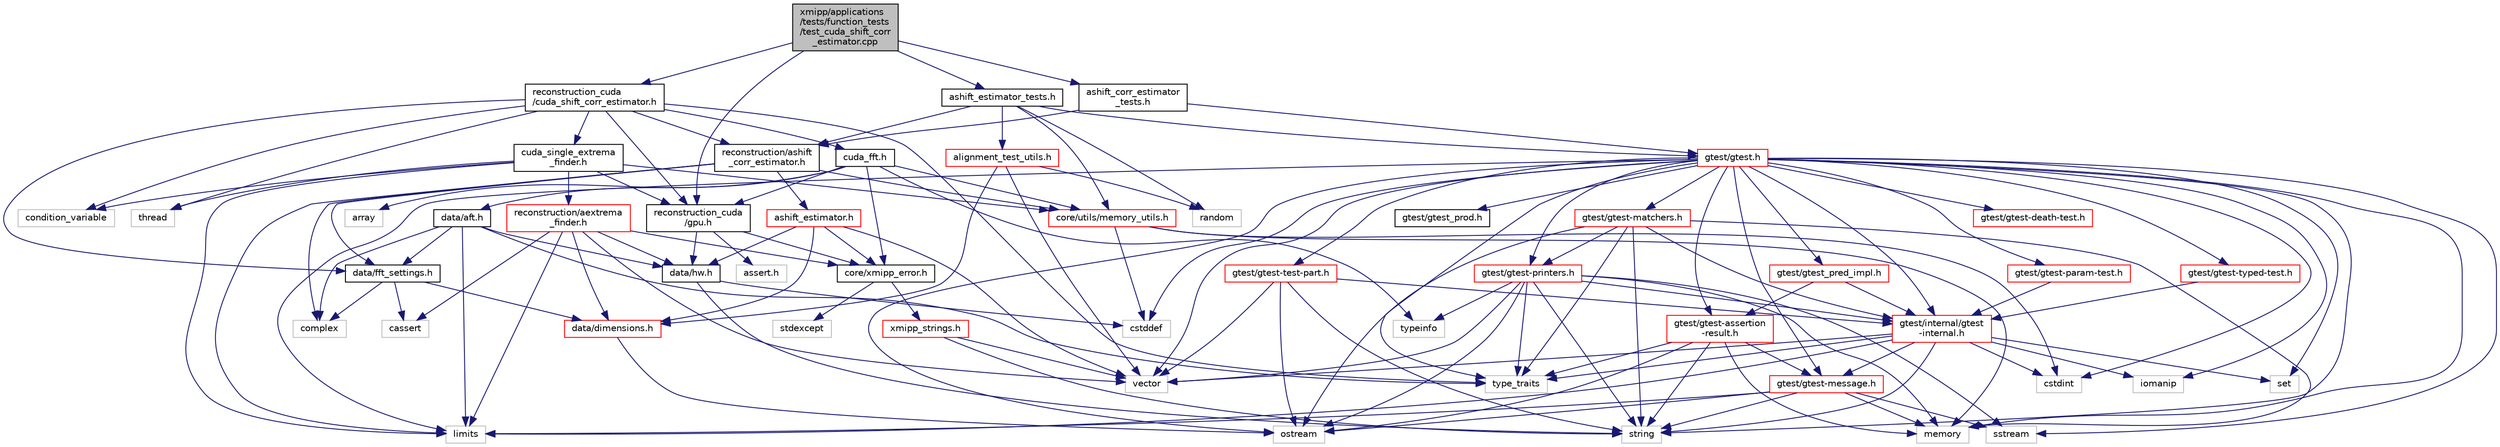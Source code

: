 digraph "xmipp/applications/tests/function_tests/test_cuda_shift_corr_estimator.cpp"
{
  edge [fontname="Helvetica",fontsize="10",labelfontname="Helvetica",labelfontsize="10"];
  node [fontname="Helvetica",fontsize="10",shape=record];
  Node0 [label="xmipp/applications\l/tests/function_tests\l/test_cuda_shift_corr\l_estimator.cpp",height=0.2,width=0.4,color="black", fillcolor="grey75", style="filled", fontcolor="black"];
  Node0 -> Node1 [color="midnightblue",fontsize="10",style="solid",fontname="Helvetica"];
  Node1 [label="reconstruction_cuda\l/gpu.h",height=0.2,width=0.4,color="black", fillcolor="white", style="filled",URL="$gpu_8h.html"];
  Node1 -> Node2 [color="midnightblue",fontsize="10",style="solid",fontname="Helvetica"];
  Node2 [label="assert.h",height=0.2,width=0.4,color="grey75", fillcolor="white", style="filled"];
  Node1 -> Node3 [color="midnightblue",fontsize="10",style="solid",fontname="Helvetica"];
  Node3 [label="data/hw.h",height=0.2,width=0.4,color="black", fillcolor="white", style="filled",URL="$hw_8h.html"];
  Node3 -> Node4 [color="midnightblue",fontsize="10",style="solid",fontname="Helvetica"];
  Node4 [label="string",height=0.2,width=0.4,color="grey75", fillcolor="white", style="filled"];
  Node3 -> Node5 [color="midnightblue",fontsize="10",style="solid",fontname="Helvetica"];
  Node5 [label="cstddef",height=0.2,width=0.4,color="grey75", fillcolor="white", style="filled"];
  Node1 -> Node6 [color="midnightblue",fontsize="10",style="solid",fontname="Helvetica"];
  Node6 [label="core/xmipp_error.h",height=0.2,width=0.4,color="black", fillcolor="white", style="filled",URL="$xmipp__error_8h.html"];
  Node6 -> Node7 [color="midnightblue",fontsize="10",style="solid",fontname="Helvetica"];
  Node7 [label="stdexcept",height=0.2,width=0.4,color="grey75", fillcolor="white", style="filled"];
  Node6 -> Node8 [color="midnightblue",fontsize="10",style="solid",fontname="Helvetica"];
  Node8 [label="xmipp_strings.h",height=0.2,width=0.4,color="red", fillcolor="white", style="filled",URL="$xmipp__strings_8h.html"];
  Node8 -> Node9 [color="midnightblue",fontsize="10",style="solid",fontname="Helvetica"];
  Node9 [label="vector",height=0.2,width=0.4,color="grey75", fillcolor="white", style="filled"];
  Node8 -> Node4 [color="midnightblue",fontsize="10",style="solid",fontname="Helvetica"];
  Node0 -> Node11 [color="midnightblue",fontsize="10",style="solid",fontname="Helvetica"];
  Node11 [label="reconstruction_cuda\l/cuda_shift_corr_estimator.h",height=0.2,width=0.4,color="black", fillcolor="white", style="filled",URL="$cuda__shift__corr__estimator_8h.html"];
  Node11 -> Node12 [color="midnightblue",fontsize="10",style="solid",fontname="Helvetica"];
  Node12 [label="type_traits",height=0.2,width=0.4,color="grey75", fillcolor="white", style="filled"];
  Node11 -> Node13 [color="midnightblue",fontsize="10",style="solid",fontname="Helvetica"];
  Node13 [label="reconstruction/ashift\l_corr_estimator.h",height=0.2,width=0.4,color="black", fillcolor="white", style="filled",URL="$ashift__corr__estimator_8h.html"];
  Node13 -> Node14 [color="midnightblue",fontsize="10",style="solid",fontname="Helvetica"];
  Node14 [label="ashift_estimator.h",height=0.2,width=0.4,color="red", fillcolor="white", style="filled",URL="$ashift__estimator_8h.html"];
  Node14 -> Node3 [color="midnightblue",fontsize="10",style="solid",fontname="Helvetica"];
  Node14 -> Node15 [color="midnightblue",fontsize="10",style="solid",fontname="Helvetica"];
  Node15 [label="data/dimensions.h",height=0.2,width=0.4,color="red", fillcolor="white", style="filled",URL="$dimensions_8h.html"];
  Node15 -> Node16 [color="midnightblue",fontsize="10",style="solid",fontname="Helvetica"];
  Node16 [label="ostream",height=0.2,width=0.4,color="grey75", fillcolor="white", style="filled"];
  Node14 -> Node6 [color="midnightblue",fontsize="10",style="solid",fontname="Helvetica"];
  Node14 -> Node9 [color="midnightblue",fontsize="10",style="solid",fontname="Helvetica"];
  Node13 -> Node22 [color="midnightblue",fontsize="10",style="solid",fontname="Helvetica"];
  Node22 [label="data/fft_settings.h",height=0.2,width=0.4,color="black", fillcolor="white", style="filled",URL="$fft__settings_8h.html"];
  Node22 -> Node15 [color="midnightblue",fontsize="10",style="solid",fontname="Helvetica"];
  Node22 -> Node23 [color="midnightblue",fontsize="10",style="solid",fontname="Helvetica"];
  Node23 [label="cassert",height=0.2,width=0.4,color="grey75", fillcolor="white", style="filled"];
  Node22 -> Node24 [color="midnightblue",fontsize="10",style="solid",fontname="Helvetica"];
  Node24 [label="complex",height=0.2,width=0.4,color="grey75", fillcolor="white", style="filled"];
  Node13 -> Node25 [color="midnightblue",fontsize="10",style="solid",fontname="Helvetica"];
  Node25 [label="core/utils/memory_utils.h",height=0.2,width=0.4,color="red", fillcolor="white", style="filled",URL="$memory__utils_8h.html"];
  Node25 -> Node5 [color="midnightblue",fontsize="10",style="solid",fontname="Helvetica"];
  Node25 -> Node27 [color="midnightblue",fontsize="10",style="solid",fontname="Helvetica"];
  Node27 [label="cstdint",height=0.2,width=0.4,color="grey75", fillcolor="white", style="filled"];
  Node25 -> Node28 [color="midnightblue",fontsize="10",style="solid",fontname="Helvetica"];
  Node28 [label="memory",height=0.2,width=0.4,color="grey75", fillcolor="white", style="filled"];
  Node13 -> Node24 [color="midnightblue",fontsize="10",style="solid",fontname="Helvetica"];
  Node13 -> Node31 [color="midnightblue",fontsize="10",style="solid",fontname="Helvetica"];
  Node31 [label="limits",height=0.2,width=0.4,color="grey75", fillcolor="white", style="filled"];
  Node11 -> Node22 [color="midnightblue",fontsize="10",style="solid",fontname="Helvetica"];
  Node11 -> Node32 [color="midnightblue",fontsize="10",style="solid",fontname="Helvetica"];
  Node32 [label="cuda_fft.h",height=0.2,width=0.4,color="black", fillcolor="white", style="filled",URL="$cuda__fft_8h.html"];
  Node32 -> Node33 [color="midnightblue",fontsize="10",style="solid",fontname="Helvetica"];
  Node33 [label="array",height=0.2,width=0.4,color="grey75", fillcolor="white", style="filled"];
  Node32 -> Node34 [color="midnightblue",fontsize="10",style="solid",fontname="Helvetica"];
  Node34 [label="typeinfo",height=0.2,width=0.4,color="grey75", fillcolor="white", style="filled"];
  Node32 -> Node35 [color="midnightblue",fontsize="10",style="solid",fontname="Helvetica"];
  Node35 [label="data/aft.h",height=0.2,width=0.4,color="black", fillcolor="white", style="filled",URL="$aft_8h.html"];
  Node35 -> Node12 [color="midnightblue",fontsize="10",style="solid",fontname="Helvetica"];
  Node35 -> Node24 [color="midnightblue",fontsize="10",style="solid",fontname="Helvetica"];
  Node35 -> Node31 [color="midnightblue",fontsize="10",style="solid",fontname="Helvetica"];
  Node35 -> Node3 [color="midnightblue",fontsize="10",style="solid",fontname="Helvetica"];
  Node35 -> Node22 [color="midnightblue",fontsize="10",style="solid",fontname="Helvetica"];
  Node32 -> Node6 [color="midnightblue",fontsize="10",style="solid",fontname="Helvetica"];
  Node32 -> Node25 [color="midnightblue",fontsize="10",style="solid",fontname="Helvetica"];
  Node32 -> Node1 [color="midnightblue",fontsize="10",style="solid",fontname="Helvetica"];
  Node11 -> Node1 [color="midnightblue",fontsize="10",style="solid",fontname="Helvetica"];
  Node11 -> Node36 [color="midnightblue",fontsize="10",style="solid",fontname="Helvetica"];
  Node36 [label="thread",height=0.2,width=0.4,color="grey75", fillcolor="white", style="filled"];
  Node11 -> Node37 [color="midnightblue",fontsize="10",style="solid",fontname="Helvetica"];
  Node37 [label="condition_variable",height=0.2,width=0.4,color="grey75", fillcolor="white", style="filled"];
  Node11 -> Node38 [color="midnightblue",fontsize="10",style="solid",fontname="Helvetica"];
  Node38 [label="cuda_single_extrema\l_finder.h",height=0.2,width=0.4,color="black", fillcolor="white", style="filled",URL="$cuda__single__extrema__finder_8h.html"];
  Node38 -> Node1 [color="midnightblue",fontsize="10",style="solid",fontname="Helvetica"];
  Node38 -> Node31 [color="midnightblue",fontsize="10",style="solid",fontname="Helvetica"];
  Node38 -> Node36 [color="midnightblue",fontsize="10",style="solid",fontname="Helvetica"];
  Node38 -> Node37 [color="midnightblue",fontsize="10",style="solid",fontname="Helvetica"];
  Node38 -> Node25 [color="midnightblue",fontsize="10",style="solid",fontname="Helvetica"];
  Node38 -> Node39 [color="midnightblue",fontsize="10",style="solid",fontname="Helvetica"];
  Node39 [label="reconstruction/aextrema\l_finder.h",height=0.2,width=0.4,color="red", fillcolor="white", style="filled",URL="$aextrema__finder_8h.html"];
  Node39 -> Node15 [color="midnightblue",fontsize="10",style="solid",fontname="Helvetica"];
  Node39 -> Node3 [color="midnightblue",fontsize="10",style="solid",fontname="Helvetica"];
  Node39 -> Node6 [color="midnightblue",fontsize="10",style="solid",fontname="Helvetica"];
  Node39 -> Node9 [color="midnightblue",fontsize="10",style="solid",fontname="Helvetica"];
  Node39 -> Node23 [color="midnightblue",fontsize="10",style="solid",fontname="Helvetica"];
  Node39 -> Node31 [color="midnightblue",fontsize="10",style="solid",fontname="Helvetica"];
  Node0 -> Node41 [color="midnightblue",fontsize="10",style="solid",fontname="Helvetica"];
  Node41 [label="ashift_corr_estimator\l_tests.h",height=0.2,width=0.4,color="black", fillcolor="white", style="filled",URL="$ashift__corr__estimator__tests_8h.html"];
  Node41 -> Node42 [color="midnightblue",fontsize="10",style="solid",fontname="Helvetica"];
  Node42 [label="gtest/gtest.h",height=0.2,width=0.4,color="red", fillcolor="white", style="filled",URL="$gtest_8h.html"];
  Node42 -> Node5 [color="midnightblue",fontsize="10",style="solid",fontname="Helvetica"];
  Node42 -> Node27 [color="midnightblue",fontsize="10",style="solid",fontname="Helvetica"];
  Node42 -> Node43 [color="midnightblue",fontsize="10",style="solid",fontname="Helvetica"];
  Node43 [label="iomanip",height=0.2,width=0.4,color="grey75", fillcolor="white", style="filled"];
  Node42 -> Node31 [color="midnightblue",fontsize="10",style="solid",fontname="Helvetica"];
  Node42 -> Node28 [color="midnightblue",fontsize="10",style="solid",fontname="Helvetica"];
  Node42 -> Node16 [color="midnightblue",fontsize="10",style="solid",fontname="Helvetica"];
  Node42 -> Node44 [color="midnightblue",fontsize="10",style="solid",fontname="Helvetica"];
  Node44 [label="set",height=0.2,width=0.4,color="grey75", fillcolor="white", style="filled"];
  Node42 -> Node45 [color="midnightblue",fontsize="10",style="solid",fontname="Helvetica"];
  Node45 [label="sstream",height=0.2,width=0.4,color="grey75", fillcolor="white", style="filled"];
  Node42 -> Node4 [color="midnightblue",fontsize="10",style="solid",fontname="Helvetica"];
  Node42 -> Node12 [color="midnightblue",fontsize="10",style="solid",fontname="Helvetica"];
  Node42 -> Node9 [color="midnightblue",fontsize="10",style="solid",fontname="Helvetica"];
  Node42 -> Node46 [color="midnightblue",fontsize="10",style="solid",fontname="Helvetica"];
  Node46 [label="gtest/gtest-assertion\l-result.h",height=0.2,width=0.4,color="red", fillcolor="white", style="filled",URL="$gtest-assertion-result_8h.html"];
  Node46 -> Node28 [color="midnightblue",fontsize="10",style="solid",fontname="Helvetica"];
  Node46 -> Node16 [color="midnightblue",fontsize="10",style="solid",fontname="Helvetica"];
  Node46 -> Node4 [color="midnightblue",fontsize="10",style="solid",fontname="Helvetica"];
  Node46 -> Node12 [color="midnightblue",fontsize="10",style="solid",fontname="Helvetica"];
  Node46 -> Node47 [color="midnightblue",fontsize="10",style="solid",fontname="Helvetica"];
  Node47 [label="gtest/gtest-message.h",height=0.2,width=0.4,color="red", fillcolor="white", style="filled",URL="$gtest-message_8h.html"];
  Node47 -> Node31 [color="midnightblue",fontsize="10",style="solid",fontname="Helvetica"];
  Node47 -> Node28 [color="midnightblue",fontsize="10",style="solid",fontname="Helvetica"];
  Node47 -> Node16 [color="midnightblue",fontsize="10",style="solid",fontname="Helvetica"];
  Node47 -> Node45 [color="midnightblue",fontsize="10",style="solid",fontname="Helvetica"];
  Node47 -> Node4 [color="midnightblue",fontsize="10",style="solid",fontname="Helvetica"];
  Node42 -> Node63 [color="midnightblue",fontsize="10",style="solid",fontname="Helvetica"];
  Node63 [label="gtest/gtest-death-test.h",height=0.2,width=0.4,color="red", fillcolor="white", style="filled",URL="$gtest-death-test_8h.html"];
  Node42 -> Node65 [color="midnightblue",fontsize="10",style="solid",fontname="Helvetica"];
  Node65 [label="gtest/gtest-matchers.h",height=0.2,width=0.4,color="red", fillcolor="white", style="filled",URL="$gtest-matchers_8h.html"];
  Node65 -> Node28 [color="midnightblue",fontsize="10",style="solid",fontname="Helvetica"];
  Node65 -> Node16 [color="midnightblue",fontsize="10",style="solid",fontname="Helvetica"];
  Node65 -> Node4 [color="midnightblue",fontsize="10",style="solid",fontname="Helvetica"];
  Node65 -> Node12 [color="midnightblue",fontsize="10",style="solid",fontname="Helvetica"];
  Node65 -> Node67 [color="midnightblue",fontsize="10",style="solid",fontname="Helvetica"];
  Node67 [label="gtest/gtest-printers.h",height=0.2,width=0.4,color="red", fillcolor="white", style="filled",URL="$gtest-printers_8h.html"];
  Node67 -> Node28 [color="midnightblue",fontsize="10",style="solid",fontname="Helvetica"];
  Node67 -> Node16 [color="midnightblue",fontsize="10",style="solid",fontname="Helvetica"];
  Node67 -> Node45 [color="midnightblue",fontsize="10",style="solid",fontname="Helvetica"];
  Node67 -> Node4 [color="midnightblue",fontsize="10",style="solid",fontname="Helvetica"];
  Node67 -> Node12 [color="midnightblue",fontsize="10",style="solid",fontname="Helvetica"];
  Node67 -> Node34 [color="midnightblue",fontsize="10",style="solid",fontname="Helvetica"];
  Node67 -> Node9 [color="midnightblue",fontsize="10",style="solid",fontname="Helvetica"];
  Node67 -> Node70 [color="midnightblue",fontsize="10",style="solid",fontname="Helvetica"];
  Node70 [label="gtest/internal/gtest\l-internal.h",height=0.2,width=0.4,color="red", fillcolor="white", style="filled",URL="$gtest-internal_8h.html"];
  Node70 -> Node27 [color="midnightblue",fontsize="10",style="solid",fontname="Helvetica"];
  Node70 -> Node43 [color="midnightblue",fontsize="10",style="solid",fontname="Helvetica"];
  Node70 -> Node31 [color="midnightblue",fontsize="10",style="solid",fontname="Helvetica"];
  Node70 -> Node44 [color="midnightblue",fontsize="10",style="solid",fontname="Helvetica"];
  Node70 -> Node4 [color="midnightblue",fontsize="10",style="solid",fontname="Helvetica"];
  Node70 -> Node12 [color="midnightblue",fontsize="10",style="solid",fontname="Helvetica"];
  Node70 -> Node9 [color="midnightblue",fontsize="10",style="solid",fontname="Helvetica"];
  Node70 -> Node47 [color="midnightblue",fontsize="10",style="solid",fontname="Helvetica"];
  Node65 -> Node70 [color="midnightblue",fontsize="10",style="solid",fontname="Helvetica"];
  Node42 -> Node47 [color="midnightblue",fontsize="10",style="solid",fontname="Helvetica"];
  Node42 -> Node77 [color="midnightblue",fontsize="10",style="solid",fontname="Helvetica"];
  Node77 [label="gtest/gtest-param-test.h",height=0.2,width=0.4,color="red", fillcolor="white", style="filled",URL="$gtest-param-test_8h.html"];
  Node77 -> Node70 [color="midnightblue",fontsize="10",style="solid",fontname="Helvetica"];
  Node42 -> Node67 [color="midnightblue",fontsize="10",style="solid",fontname="Helvetica"];
  Node42 -> Node80 [color="midnightblue",fontsize="10",style="solid",fontname="Helvetica"];
  Node80 [label="gtest/gtest-test-part.h",height=0.2,width=0.4,color="red", fillcolor="white", style="filled",URL="$gtest-test-part_8h.html"];
  Node80 -> Node16 [color="midnightblue",fontsize="10",style="solid",fontname="Helvetica"];
  Node80 -> Node4 [color="midnightblue",fontsize="10",style="solid",fontname="Helvetica"];
  Node80 -> Node9 [color="midnightblue",fontsize="10",style="solid",fontname="Helvetica"];
  Node80 -> Node70 [color="midnightblue",fontsize="10",style="solid",fontname="Helvetica"];
  Node42 -> Node82 [color="midnightblue",fontsize="10",style="solid",fontname="Helvetica"];
  Node82 [label="gtest/gtest-typed-test.h",height=0.2,width=0.4,color="red", fillcolor="white", style="filled",URL="$gtest-typed-test_8h.html"];
  Node82 -> Node70 [color="midnightblue",fontsize="10",style="solid",fontname="Helvetica"];
  Node42 -> Node83 [color="midnightblue",fontsize="10",style="solid",fontname="Helvetica"];
  Node83 [label="gtest/gtest_pred_impl.h",height=0.2,width=0.4,color="red", fillcolor="white", style="filled",URL="$gtest__pred__impl_8h.html"];
  Node83 -> Node46 [color="midnightblue",fontsize="10",style="solid",fontname="Helvetica"];
  Node83 -> Node70 [color="midnightblue",fontsize="10",style="solid",fontname="Helvetica"];
  Node42 -> Node84 [color="midnightblue",fontsize="10",style="solid",fontname="Helvetica"];
  Node84 [label="gtest/gtest_prod.h",height=0.2,width=0.4,color="black", fillcolor="white", style="filled",URL="$gtest__prod_8h.html"];
  Node42 -> Node70 [color="midnightblue",fontsize="10",style="solid",fontname="Helvetica"];
  Node41 -> Node13 [color="midnightblue",fontsize="10",style="solid",fontname="Helvetica"];
  Node0 -> Node85 [color="midnightblue",fontsize="10",style="solid",fontname="Helvetica"];
  Node85 [label="ashift_estimator_tests.h",height=0.2,width=0.4,color="black", fillcolor="white", style="filled",URL="$ashift__estimator__tests_8h.html"];
  Node85 -> Node42 [color="midnightblue",fontsize="10",style="solid",fontname="Helvetica"];
  Node85 -> Node86 [color="midnightblue",fontsize="10",style="solid",fontname="Helvetica"];
  Node86 [label="random",height=0.2,width=0.4,color="grey75", fillcolor="white", style="filled"];
  Node85 -> Node13 [color="midnightblue",fontsize="10",style="solid",fontname="Helvetica"];
  Node85 -> Node87 [color="midnightblue",fontsize="10",style="solid",fontname="Helvetica"];
  Node87 [label="alignment_test_utils.h",height=0.2,width=0.4,color="red", fillcolor="white", style="filled",URL="$alignment__test__utils_8h.html"];
  Node87 -> Node86 [color="midnightblue",fontsize="10",style="solid",fontname="Helvetica"];
  Node87 -> Node9 [color="midnightblue",fontsize="10",style="solid",fontname="Helvetica"];
  Node87 -> Node15 [color="midnightblue",fontsize="10",style="solid",fontname="Helvetica"];
  Node85 -> Node25 [color="midnightblue",fontsize="10",style="solid",fontname="Helvetica"];
}
